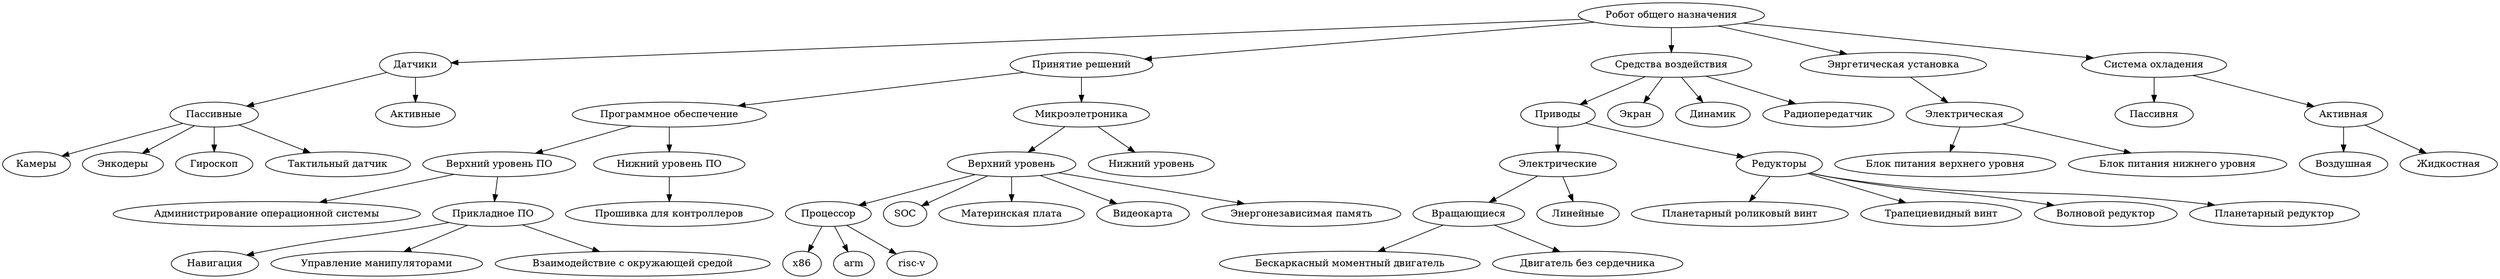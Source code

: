digraph G {
"Робот общего назначения" -> "Датчики";
"Датчики" -> "Пассивные";
"Пассивные" -> "Камеры";
"Пассивные" -> "Энкодеры";
"Пассивные" -> "Гироскоп";
"Пассивные" -> "Тактильный датчик";
"Датчики" -> "Активные";

"Робот общего назначения" -> "Принятие решений";
"Принятие решений" -> "Программное обеспечение";
"Программное обеспечение" -> "Верхний уровень ПО";
"Программное обеспечение" -> "Нижний уровень ПО";
"Верхний уровень ПО" -> "Администрирование операционной системы";
"Верхний уровень ПО" -> "Прикладное ПО";
"Прикладное ПО" -> "Навигация";
"Прикладное ПО" -> "Управление манипуляторами";
"Прикладное ПО" -> "Взаимодействие с окружающей средой";
"Нижний уровень ПО" -> "Прошивка для контроллеров";
"Принятие решений" -> "Микроэлетроника";
"Микроэлетроника" -> "Верхний уровень";
"Верхний уровень" -> "Процессор";
"Верхний уровень" -> "SOC";
"Процессор" -> "x86";
"Процессор" -> "arm";
"Процессор" -> "risc-v";
"Верхний уровень" -> "Материнская плата";
"Верхний уровень" -> "Видеокарта";
"Верхний уровень" -> "Энергонезависимая память";
"Микроэлетроника" -> "Нижний уровень";

"Робот общего назначения" -> "Средства воздействия";
"Средства воздействия" -> "Приводы";
"Приводы" -> "Электрические";
"Электрические" -> "Вращающиеся";
"Вращающиеся" -> "Бескаркасный моментный двигатель";
"Вращающиеся" -> "Двигатель без сердечника";
"Приводы" -> "Редукторы";
"Редукторы" -> "Планетарный роликовый винт";
"Редукторы" -> "Трапециевидный винт";
"Редукторы" -> "Волновой редуктор";
"Редукторы" -> "Планетарный редуктор";
"Электрические" -> "Линейные";
"Средства воздействия" -> "Экран";
"Средства воздействия" -> "Динамик";
"Средства воздействия" -> "Радиопередатчик";

"Робот общего назначения" -> "Энргетическая установка";
"Энргетическая установка" -> "Электрическая";
"Электрическая" -> "Блок питания верхнего уровня";
"Электрическая" -> "Блок питания нижнего уровня";

"Робот общего назначения" -> "Система охладения";
"Система охладения" -> "Пассивня";
"Система охладения" -> "Активная";
"Активная" -> "Воздушная";
"Активная" -> "Жидкостная";
}
